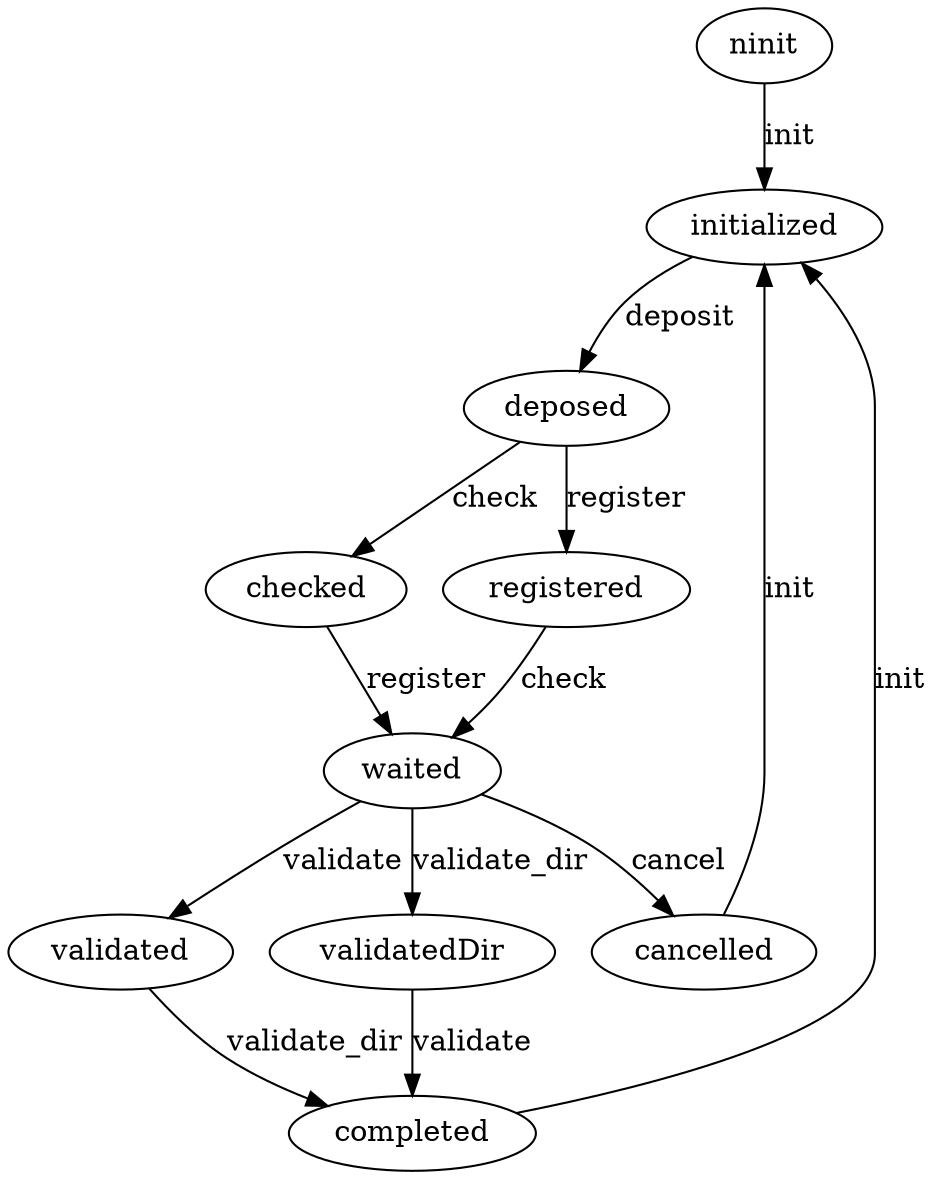 digraph fsm_deposit {

N [label="ninit"]
I [label="initialized"]
D [label="deposed"]
C [label="checked"]
R [label="registered"]
W [label="waited"]
V [label="validated"]
VD [label="validatedDir"]
A [label="cancelled"]
F [label="completed"]

N->I [label="init"]
I->D [label="deposit"]
D->C [label="check"]
D->R [label="register"]
C->W [label="register"]
R->W [label="check"]
W->A [label="cancel"]
W->V [label="validate"]
W->VD [label="validate_dir"]
VD->F [label="validate"]
V->F [label="validate_dir"]
A->I [label="init"]
F->I [label="init"]


}